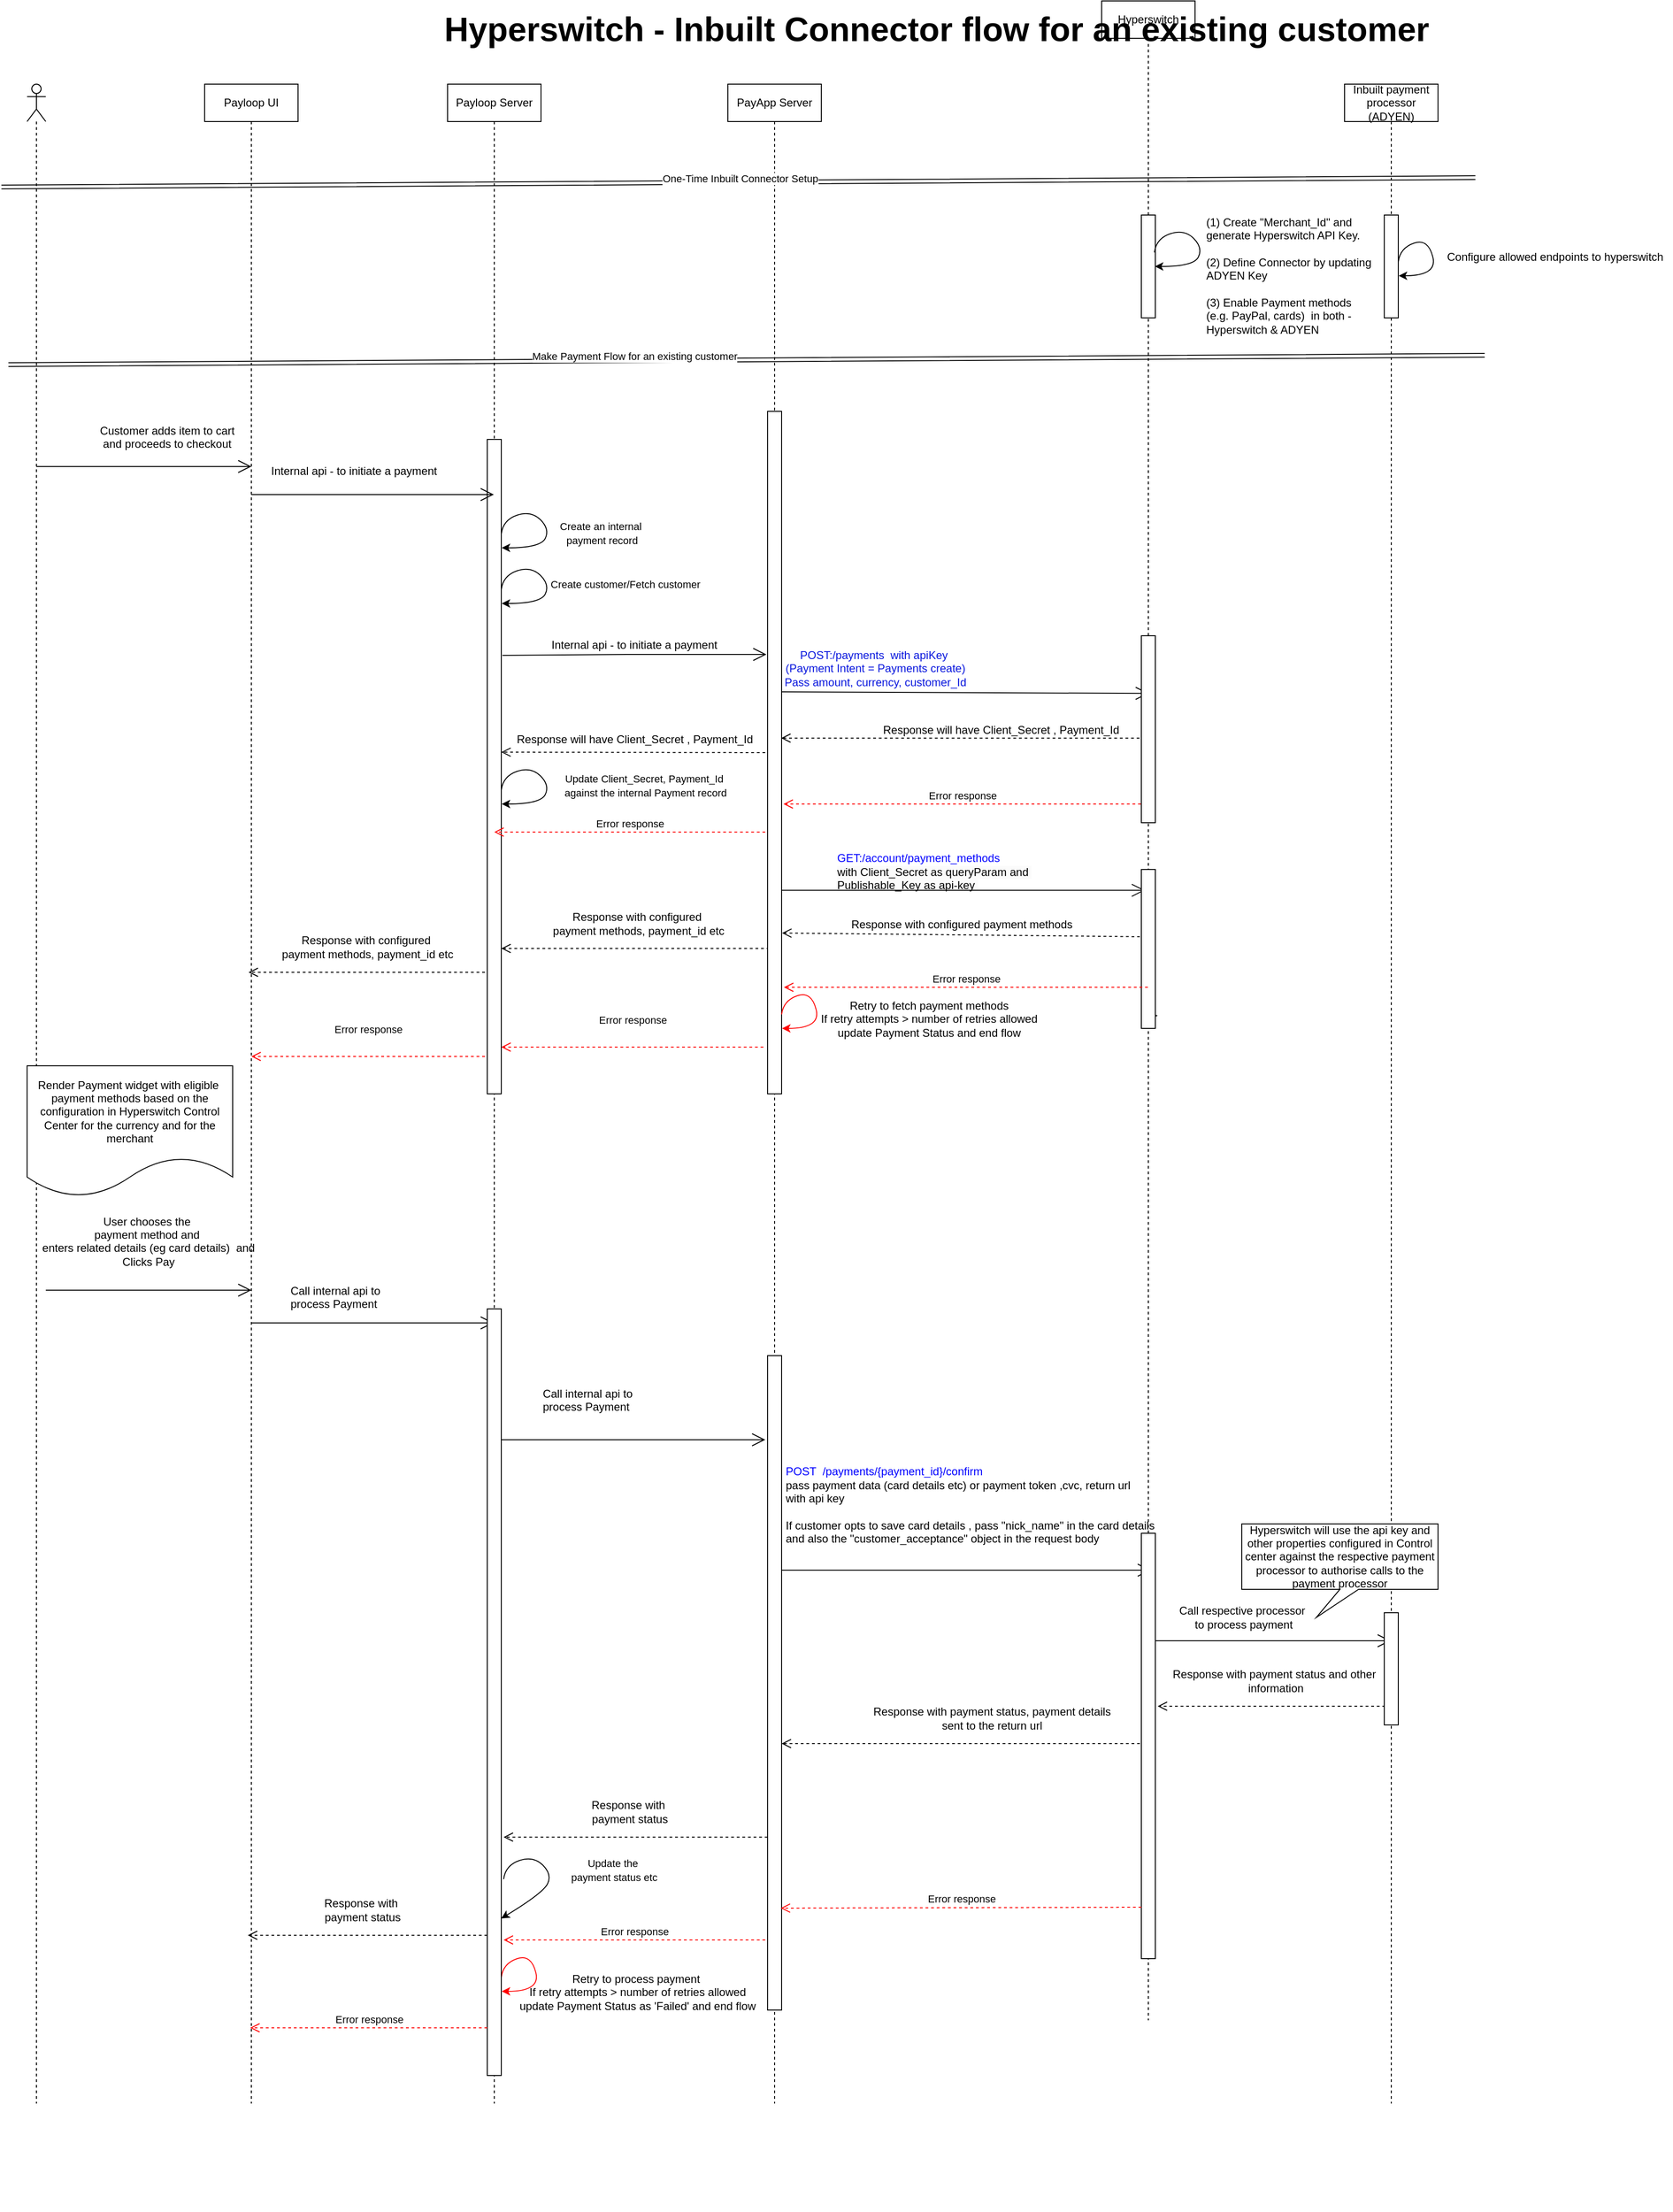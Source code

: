 <mxfile version="26.0.5">
  <diagram name="Page-1" id="5RB-Z5IFEYYmYpbcSN-R">
    <mxGraphModel dx="2117" dy="1885" grid="1" gridSize="10" guides="1" tooltips="1" connect="1" arrows="1" fold="1" page="1" pageScale="1" pageWidth="827" pageHeight="1169" math="0" shadow="0">
      <root>
        <mxCell id="0" />
        <mxCell id="1" parent="0" />
        <mxCell id="UXylYQtB0Chl43vqszvF-1" value="PayApp Server" style="shape=umlLifeline;perimeter=lifelinePerimeter;whiteSpace=wrap;html=1;container=1;dropTarget=0;collapsible=0;recursiveResize=0;outlineConnect=0;portConstraint=eastwest;newEdgeStyle={&quot;curved&quot;:0,&quot;rounded&quot;:0};" parent="1" vertex="1">
          <mxGeometry x="130" y="-1080" width="100" height="2160" as="geometry" />
        </mxCell>
        <mxCell id="UXylYQtB0Chl43vqszvF-2" value="Payloop UI" style="shape=umlLifeline;perimeter=lifelinePerimeter;whiteSpace=wrap;html=1;container=1;dropTarget=0;collapsible=0;recursiveResize=0;outlineConnect=0;portConstraint=eastwest;newEdgeStyle={&quot;curved&quot;:0,&quot;rounded&quot;:0};" parent="1" vertex="1">
          <mxGeometry x="-430" y="-1080" width="100" height="2160" as="geometry" />
        </mxCell>
        <mxCell id="UXylYQtB0Chl43vqszvF-3" value="Hyperswitch" style="shape=umlLifeline;perimeter=lifelinePerimeter;whiteSpace=wrap;html=1;container=1;dropTarget=0;collapsible=0;recursiveResize=0;outlineConnect=0;portConstraint=eastwest;newEdgeStyle={&quot;curved&quot;:0,&quot;rounded&quot;:0};" parent="1" vertex="1">
          <mxGeometry x="530" y="-1169" width="100" height="2160" as="geometry" />
        </mxCell>
        <mxCell id="UXylYQtB0Chl43vqszvF-4" value="Inbuilt payment processor (ADYEN)" style="shape=umlLifeline;perimeter=lifelinePerimeter;whiteSpace=wrap;html=1;container=1;dropTarget=0;collapsible=0;recursiveResize=0;outlineConnect=0;portConstraint=eastwest;newEdgeStyle={&quot;curved&quot;:0,&quot;rounded&quot;:0};" parent="1" vertex="1">
          <mxGeometry x="790" y="-1080" width="100" height="2160" as="geometry" />
        </mxCell>
        <mxCell id="UXylYQtB0Chl43vqszvF-5" value="" style="endArrow=open;endFill=1;endSize=12;html=1;rounded=0;" parent="1" edge="1">
          <mxGeometry width="160" relative="1" as="geometry">
            <mxPoint x="587.5" y="-260" as="sourcePoint" />
            <mxPoint x="587.5" y="-260" as="targetPoint" />
          </mxGeometry>
        </mxCell>
        <mxCell id="UXylYQtB0Chl43vqszvF-6" value="&lt;font style=&quot;font-size: 12px;&quot;&gt;Response will have Client_Secret , Payment_Id&lt;/font&gt;&lt;span style=&quot;background-color: light-dark(rgb(251, 251, 251), rgb(21, 21, 21)); color: light-dark(rgba(0, 0, 0, 0), rgb(237, 237, 237)); font-family: monospace; font-size: 0px; text-align: start;&quot;&gt;%3CmxGraphModel%3E%3Croot%3E%3CmxCell%20id%3D%220%22%2F%3E%3CmxCell%20id%3D%221%22%20parent%3D%220%22%2F%3E%3CmxCell%20id%3D%222%22%20value%3D%22%22%20style%3D%22endArrow%3Dopen%3BendFill%3D1%3BendSize%3D12%3Bhtml%3D1%3Brounded%3D0%3B%22%20edge%3D%221%22%20parent%3D%221%22%3E%3CmxGeometry%20width%3D%22160%22%20relative%3D%221%22%20as%3D%22geometry%22%3E%3CmxPoint%20x%3D%2210%22%20y%3D%22133%22%20as%3D%22sourcePoint%22%2F%3E%3CmxPoint%20x%3D%22559.5%22%20y%3D%22133%22%20as%3D%22targetPoint%22%2F%3E%3C%2FmxGeometry%3E%3C%2FmxCell%3E%3C%2Froot%3E%3C%2FmxGraphModel%3E&lt;/span&gt;" style="html=1;verticalAlign=bottom;endArrow=open;dashed=1;endSize=8;curved=0;rounded=0;" parent="1" edge="1">
          <mxGeometry x="-0.202" relative="1" as="geometry">
            <mxPoint x="576.5" y="-380.5" as="sourcePoint" />
            <mxPoint x="187" y="-380.5" as="targetPoint" />
            <mxPoint x="1" as="offset" />
          </mxGeometry>
        </mxCell>
        <mxCell id="UXylYQtB0Chl43vqszvF-7" value="&lt;span style=&quot;font-size: 12px;&quot;&gt;Response with configured payment methods&lt;/span&gt;" style="html=1;verticalAlign=bottom;endArrow=open;dashed=1;endSize=8;curved=0;rounded=0;exitX=-0.1;exitY=0.423;exitDx=0;exitDy=0;exitPerimeter=0;" parent="1" source="UXylYQtB0Chl43vqszvF-48" edge="1">
          <mxGeometry x="0.001" y="-2" relative="1" as="geometry">
            <mxPoint x="582" y="-170" as="sourcePoint" />
            <mxPoint x="188" y="-172" as="targetPoint" />
            <mxPoint as="offset" />
          </mxGeometry>
        </mxCell>
        <mxCell id="UXylYQtB0Chl43vqszvF-8" value="&lt;div style=&quot;&quot;&gt;&lt;span style=&quot;background-color: initial;&quot;&gt;&lt;font style=&quot;color: rgb(0, 0, 255);&quot;&gt;POST&amp;nbsp; /payments/{payment_id}/confirm&lt;/font&gt;&lt;/span&gt;&lt;span style=&quot;background-color: initial;&quot;&gt;&lt;font style=&quot;color: rgb(0, 0, 255);&quot; face=&quot;monospace&quot;&gt;&lt;span style=&quot;font-size: 0px;&quot;&gt;://sandbox.hyperswitch.io/payments/{payment_id}/confirm3CmxGraphModel%3E%3Croot%3E%3CmxCell%20id%3D%220%22%2F%3E%3CmxCell%20id%3D%221%22%20parent%3D%220%22%2F%3E%3CmxCell%20id%3D%222%22%20value%3D%22%22%20style%3D%22endArrow%3Dopen%3BendFill%3D1%3BendSize%3D12%3Bhtml%3D1%3Brounded%3D0%3B%22%20edge%3D%221%22%20parent%3D%221%22%3E%3CmxGeometry%20width%3D%22160%22%20relative%3D%221%22%20as%3D%22geometry%22%3E%3CmxPoint%20x%3D%22360%22%20y%3D%22380%22%20as%3D%22sourcePoint%22%2F%3E%3CmxPoint%20x%3D%22590%22%20y%3D%22380%22%20as%3D%22targetPoint%22%2F%3E%3C%2FmxGeometry%3E%3C%2FmxCell%3E%3C%2Froot%3E%3C%2FmxGraphModel%3E&lt;/span&gt;&lt;/font&gt;&lt;/span&gt;&lt;span style=&quot;background-color: initial; color: rgba(0, 0, 0, 0); font-family: monospace; font-size: 0px;&quot;&gt;%3CmxGraphModel%3E%3Croot%3E%3CmxCell%20id%3D%220%22%2F%3E%3CmxCell%20id%3D%221%22%20parent%3D%220%22%2F%3E%3CmxCell%20id%3D%222%22%20value%3D%22%22%20style%3D%22endArrow%3Dopen%3BendFill%3D1%3BendSize%3D12%3Bhtml%3D1%3Brounded%3D0%3B%22%20edge%3D%221%22%20parent%3D%221%22%3E%3CmxGeometry%20width%3D%22160%22%20relative%3D%221%22%20as%3D%22geometry%22%3E%3CmxPoint%20x%3D%22360%22%20y%3D%22380%22%20as%3D%22sourcePoint%22%2F%3E%3CmxPoint%20x%3D%22590%22%20y%3D%22380%22%20as%3D%22targetPoint%22%2F%3E%3C%2FmxGeometry%3E%3C%2FmxCell%3E%3C%2Froot%3E%3C%2FmxGraphModel%3E&lt;/span&gt;&lt;span style=&quot;background-color: initial; font-size: 0px;&quot;&gt;&lt;font style=&quot;color: rgb(0, 0, 255);&quot; face=&quot;monospace&quot;&gt;https://sandbox.hyperswitch.io/payments/{payment_id}/confirm&lt;/font&gt;&lt;/span&gt;&lt;/div&gt;&lt;div&gt;pass payment data (card details etc) or payment token ,cvc, return url&amp;nbsp;&lt;/div&gt;&lt;div&gt;with api key&lt;/div&gt;&lt;div&gt;&lt;br&gt;&lt;/div&gt;&lt;div&gt;If customer opts to save card details , pass &quot;nick_name&quot; in the card details&amp;nbsp;&lt;/div&gt;&lt;div&gt;and also the &quot;customer_acceptance&quot; object in the request body&lt;/div&gt;" style="text;html=1;align=left;verticalAlign=middle;resizable=0;points=[];autosize=1;strokeColor=none;fillColor=none;" parent="1" vertex="1">
          <mxGeometry x="190" y="390" width="420" height="100" as="geometry" />
        </mxCell>
        <mxCell id="UXylYQtB0Chl43vqszvF-9" value="" style="endArrow=open;endFill=1;endSize=12;html=1;rounded=0;" parent="1" edge="1">
          <mxGeometry width="160" relative="1" as="geometry">
            <mxPoint x="187.5" y="509.5" as="sourcePoint" />
            <mxPoint x="582.75" y="509.5" as="targetPoint" />
            <Array as="points">
              <mxPoint x="478" y="509.5" />
            </Array>
          </mxGeometry>
        </mxCell>
        <mxCell id="UXylYQtB0Chl43vqszvF-10" value="" style="endArrow=open;endFill=1;endSize=12;html=1;rounded=0;" parent="1" edge="1">
          <mxGeometry width="160" relative="1" as="geometry">
            <mxPoint x="587.5" y="585" as="sourcePoint" />
            <mxPoint x="839.5" y="585" as="targetPoint" />
          </mxGeometry>
        </mxCell>
        <mxCell id="UXylYQtB0Chl43vqszvF-11" value="&lt;div style=&quot;text-align: start;&quot;&gt;Call respective processor&lt;/div&gt;&lt;div style=&quot;text-align: start;&quot;&gt;&amp;nbsp; &amp;nbsp; &amp;nbsp;to process payment&lt;/div&gt;" style="text;html=1;align=center;verticalAlign=middle;resizable=0;points=[];autosize=1;strokeColor=none;fillColor=none;" parent="1" vertex="1">
          <mxGeometry x="600" y="540" width="160" height="40" as="geometry" />
        </mxCell>
        <mxCell id="UXylYQtB0Chl43vqszvF-12" value="&lt;span style=&quot;font-size: 12px;&quot;&gt;Response with payment status and other&amp;nbsp;&lt;/span&gt;&lt;div&gt;&lt;span style=&quot;font-size: 12px;&quot;&gt;information&lt;/span&gt;&lt;/div&gt;" style="html=1;verticalAlign=bottom;endArrow=open;dashed=1;endSize=8;curved=0;rounded=0;" parent="1" edge="1">
          <mxGeometry x="-0.002" y="-10" relative="1" as="geometry">
            <mxPoint x="839.5" y="655" as="sourcePoint" />
            <mxPoint x="590" y="655" as="targetPoint" />
            <mxPoint x="1" as="offset" />
          </mxGeometry>
        </mxCell>
        <mxCell id="UXylYQtB0Chl43vqszvF-13" value="&lt;span style=&quot;font-size: 12px;&quot;&gt;Response with payment status, payment details&amp;nbsp;&lt;/span&gt;&lt;div&gt;&lt;span style=&quot;font-size: 12px;&quot;&gt;sent to the return url&amp;nbsp;&lt;/span&gt;&lt;/div&gt;" style="html=1;verticalAlign=bottom;endArrow=open;dashed=1;endSize=8;curved=0;rounded=0;" parent="1" edge="1">
          <mxGeometry x="-0.164" y="-10" relative="1" as="geometry">
            <mxPoint x="577" y="695" as="sourcePoint" />
            <mxPoint x="187.5" y="695" as="targetPoint" />
            <mxPoint as="offset" />
          </mxGeometry>
        </mxCell>
        <mxCell id="UXylYQtB0Chl43vqszvF-15" value="&lt;span style=&quot;background-color: light-dark(#ffffff, var(--ge-dark-color, #121212));&quot;&gt;&lt;font style=&quot;color: light-dark(rgb(8, 22, 221), rgb(237, 237, 237));&quot;&gt;POST:/payments&amp;nbsp; with apiKey&amp;nbsp;&lt;/font&gt;&lt;/span&gt;&lt;div&gt;&lt;span style=&quot;background-color: light-dark(#ffffff, var(--ge-dark-color, #121212));&quot;&gt;&lt;font style=&quot;color: light-dark(rgb(8, 22, 221), rgb(237, 237, 237));&quot;&gt;(Payment Intent = Payments create)&lt;br&gt;Pass amount, currency, customer_Id&lt;/font&gt;&lt;/span&gt;&lt;/div&gt;" style="text;html=1;align=center;verticalAlign=middle;whiteSpace=wrap;rounded=0;" parent="1" vertex="1">
          <mxGeometry x="172.5" y="-470" width="230" height="30" as="geometry" />
        </mxCell>
        <mxCell id="UXylYQtB0Chl43vqszvF-16" value="" style="shape=umlLifeline;perimeter=lifelinePerimeter;whiteSpace=wrap;html=1;container=1;dropTarget=0;collapsible=0;recursiveResize=0;outlineConnect=0;portConstraint=eastwest;newEdgeStyle={&quot;curved&quot;:0,&quot;rounded&quot;:0};participant=umlActor;" parent="1" vertex="1">
          <mxGeometry x="-620" y="-1080" width="20" height="2160" as="geometry" />
        </mxCell>
        <mxCell id="UXylYQtB0Chl43vqszvF-17" value="" style="endArrow=open;endFill=1;endSize=12;html=1;rounded=0;" parent="1" source="UXylYQtB0Chl43vqszvF-16" edge="1">
          <mxGeometry width="160" relative="1" as="geometry">
            <mxPoint x="-219.5" y="-671" as="sourcePoint" />
            <mxPoint x="-380" y="-671" as="targetPoint" />
          </mxGeometry>
        </mxCell>
        <mxCell id="UXylYQtB0Chl43vqszvF-18" value="Customer adds item to cart&lt;div style=&quot;text-wrap-mode: nowrap;&quot;&gt;&lt;span style=&quot;text-wrap-mode: wrap;&quot;&gt;and proceeds to checkout&lt;/span&gt;&lt;/div&gt;&lt;div&gt;&lt;span style=&quot;text-wrap-mode: wrap;&quot;&gt;&lt;br&gt;&lt;/span&gt;&lt;/div&gt;" style="text;html=1;align=center;verticalAlign=middle;whiteSpace=wrap;rounded=0;" parent="1" vertex="1">
          <mxGeometry x="-590" y="-710" width="240" height="30" as="geometry" />
        </mxCell>
        <mxCell id="UXylYQtB0Chl43vqszvF-22" value="&lt;br&gt;&lt;div&gt;&lt;span style=&quot;color: rgb(0, 0, 255); text-wrap-mode: nowrap;&quot;&gt;GET:/account/payment_methods&lt;/span&gt;&lt;div&gt;&lt;span style=&quot;color: rgb(0, 0, 0); font-family: Helvetica; font-size: 12px; font-style: normal; font-variant-ligatures: normal; font-variant-caps: normal; font-weight: 400; letter-spacing: normal; orphans: 2; text-indent: 0px; text-transform: none; widows: 2; word-spacing: 0px; -webkit-text-stroke-width: 0px; white-space: nowrap; background-color: rgb(251, 251, 251); text-decoration-thickness: initial; text-decoration-style: initial; text-decoration-color: initial; float: none; display: inline !important;&quot;&gt;with Client_Secret as queryParam and&amp;nbsp;&lt;/span&gt;&lt;/div&gt;&lt;div&gt;&lt;span style=&quot;color: rgb(0, 0, 0); font-family: Helvetica; font-size: 12px; font-style: normal; font-variant-ligatures: normal; font-variant-caps: normal; font-weight: 400; letter-spacing: normal; orphans: 2; text-indent: 0px; text-transform: none; widows: 2; word-spacing: 0px; -webkit-text-stroke-width: 0px; white-space: nowrap; background-color: rgb(251, 251, 251); text-decoration-thickness: initial; text-decoration-style: initial; text-decoration-color: initial; float: none; display: inline !important;&quot;&gt;Publishable_Key as api-key&amp;nbsp;&lt;/span&gt;&lt;/div&gt;&lt;/div&gt;" style="text;html=1;align=left;verticalAlign=middle;whiteSpace=wrap;rounded=0;" parent="1" vertex="1">
          <mxGeometry x="245" y="-260" width="92.5" height="30" as="geometry" />
        </mxCell>
        <mxCell id="UXylYQtB0Chl43vqszvF-23" value="" style="endArrow=open;endFill=1;endSize=12;html=1;rounded=0;entryX=0.256;entryY=0.131;entryDx=0;entryDy=0;entryPerimeter=0;" parent="1" target="UXylYQtB0Chl43vqszvF-48" edge="1">
          <mxGeometry width="160" relative="1" as="geometry">
            <mxPoint x="179.5" y="-217.73" as="sourcePoint" />
            <mxPoint x="572.5" y="199.99" as="targetPoint" />
          </mxGeometry>
        </mxCell>
        <mxCell id="UXylYQtB0Chl43vqszvF-24" value="&lt;span style=&quot;font-size: 12px;&quot;&gt;Response with configured&amp;nbsp;&lt;/span&gt;&lt;div&gt;&lt;span style=&quot;font-size: 12px;&quot;&gt;payment methods, payment_id etc&lt;/span&gt;&lt;/div&gt;" style="html=1;verticalAlign=bottom;endArrow=open;dashed=1;endSize=8;curved=0;rounded=0;" parent="1" edge="1">
          <mxGeometry y="-10" relative="1" as="geometry">
            <mxPoint x="180.5" y="-155.5" as="sourcePoint" />
            <mxPoint x="-112.5" y="-155.5" as="targetPoint" />
            <mxPoint as="offset" />
          </mxGeometry>
        </mxCell>
        <mxCell id="UXylYQtB0Chl43vqszvF-25" value="" style="rounded=0;whiteSpace=wrap;html=1;" parent="1" vertex="1">
          <mxGeometry x="172.5" y="-730" width="15" height="730" as="geometry" />
        </mxCell>
        <mxCell id="UXylYQtB0Chl43vqszvF-27" value="Render Payment widget with eligible&amp;nbsp;&lt;div&gt;payment methods based on the configuration in Hyperswitch Control Center for the currency and for the merchant&lt;/div&gt;" style="shape=document;whiteSpace=wrap;html=1;boundedLbl=1;" parent="1" vertex="1">
          <mxGeometry x="-620" y="-30" width="220" height="140" as="geometry" />
        </mxCell>
        <mxCell id="UXylYQtB0Chl43vqszvF-28" value="User chooses the&amp;nbsp;&lt;div&gt;payment method and&amp;nbsp;&lt;/div&gt;&lt;div&gt;enters related&amp;nbsp;&lt;span style=&quot;background-color: transparent; color: light-dark(rgb(0, 0, 0), rgb(255, 255, 255));&quot;&gt;details (eg card details)&amp;nbsp; and Clicks Pay&lt;/span&gt;&lt;/div&gt;&lt;div&gt;&lt;div&gt;&lt;br&gt;&lt;/div&gt;&lt;/div&gt;" style="text;html=1;align=center;verticalAlign=middle;whiteSpace=wrap;rounded=0;" parent="1" vertex="1">
          <mxGeometry x="-610" y="150" width="240" height="30" as="geometry" />
        </mxCell>
        <mxCell id="UXylYQtB0Chl43vqszvF-29" value="" style="endArrow=open;endFill=1;endSize=12;html=1;rounded=0;" parent="1" edge="1">
          <mxGeometry width="160" relative="1" as="geometry">
            <mxPoint x="-600" y="210" as="sourcePoint" />
            <mxPoint x="-380" y="210" as="targetPoint" />
          </mxGeometry>
        </mxCell>
        <mxCell id="UXylYQtB0Chl43vqszvF-30" value="" style="endArrow=open;endFill=1;endSize=12;html=1;rounded=0;" parent="1" edge="1" target="CbZY9ygLQDZY-E7zsZkq-1">
          <mxGeometry width="160" relative="1" as="geometry">
            <mxPoint x="-380" y="245" as="sourcePoint" />
            <mxPoint x="-180" y="245" as="targetPoint" />
          </mxGeometry>
        </mxCell>
        <mxCell id="UXylYQtB0Chl43vqszvF-31" value="Call internal api to process Payment&amp;nbsp;&lt;div&gt;&lt;br&gt;&lt;/div&gt;" style="text;html=1;align=center;verticalAlign=middle;whiteSpace=wrap;rounded=0;" parent="1" vertex="1">
          <mxGeometry x="-90" y="320" width="140" height="30" as="geometry" />
        </mxCell>
        <mxCell id="UXylYQtB0Chl43vqszvF-32" value="&lt;span style=&quot;font-size: 12px;&quot;&gt;Response with&lt;/span&gt;&lt;div&gt;&lt;span style=&quot;font-size: 12px;&quot;&gt;&amp;nbsp;payment status&lt;/span&gt;&lt;/div&gt;" style="html=1;verticalAlign=bottom;endArrow=open;dashed=1;endSize=8;curved=0;rounded=0;" parent="1" edge="1">
          <mxGeometry x="0.069" y="-10" relative="1" as="geometry">
            <mxPoint x="172.5" y="795" as="sourcePoint" />
            <mxPoint x="-110" y="795" as="targetPoint" />
            <mxPoint x="1" as="offset" />
          </mxGeometry>
        </mxCell>
        <mxCell id="UXylYQtB0Chl43vqszvF-33" value="" style="rounded=0;whiteSpace=wrap;html=1;" parent="1" vertex="1">
          <mxGeometry x="172.5" y="280" width="15" height="700" as="geometry" />
        </mxCell>
        <mxCell id="UXylYQtB0Chl43vqszvF-34" value="" style="endArrow=open;endFill=1;endSize=12;html=1;rounded=0;" parent="1" target="UXylYQtB0Chl43vqszvF-35" edge="1">
          <mxGeometry width="160" relative="1" as="geometry">
            <mxPoint x="580" y="890" as="sourcePoint" />
            <mxPoint x="840" y="890" as="targetPoint" />
          </mxGeometry>
        </mxCell>
        <mxCell id="UXylYQtB0Chl43vqszvF-35" value="" style="rounded=0;whiteSpace=wrap;html=1;" parent="1" vertex="1">
          <mxGeometry x="572.5" y="470" width="15" height="455" as="geometry" />
        </mxCell>
        <mxCell id="UXylYQtB0Chl43vqszvF-36" value="&lt;span style=&quot;font-size: 11px; background-color: rgb(255, 255, 255);&quot;&gt;Update Client_Secret, Payment_Id&lt;/span&gt;&lt;div&gt;&lt;span style=&quot;font-size: 11px; background-color: rgb(255, 255, 255);&quot;&gt;&amp;nbsp;against the internal Payment record&lt;br&gt;&lt;/span&gt;&lt;/div&gt;" style="text;html=1;align=center;verticalAlign=middle;resizable=0;points=[];autosize=1;strokeColor=none;fillColor=none;" parent="1" vertex="1">
          <mxGeometry x="-60" y="-350" width="200" height="40" as="geometry" />
        </mxCell>
        <mxCell id="UXylYQtB0Chl43vqszvF-37" value="&lt;div&gt;&lt;span style=&quot;font-size: 11px; background-color: rgb(255, 255, 255);&quot;&gt;Create an internal&amp;nbsp;&lt;/span&gt;&lt;/div&gt;&lt;div&gt;&lt;span style=&quot;font-size: 11px; background-color: rgb(255, 255, 255);&quot;&gt;payment record&lt;/span&gt;&lt;/div&gt;" style="text;html=1;align=center;verticalAlign=middle;resizable=0;points=[];autosize=1;strokeColor=none;fillColor=none;" parent="1" vertex="1">
          <mxGeometry x="-60" y="-620" width="110" height="40" as="geometry" />
        </mxCell>
        <mxCell id="UXylYQtB0Chl43vqszvF-38" value="" style="curved=1;endArrow=classic;html=1;rounded=0;exitX=1;exitY=0.5;exitDx=0;exitDy=0;" parent="1" edge="1">
          <mxGeometry width="50" height="50" relative="1" as="geometry">
            <mxPoint x="-112.5" y="-599" as="sourcePoint" />
            <mxPoint x="-112" y="-584" as="targetPoint" />
            <Array as="points">
              <mxPoint x="-110.5" y="-614" />
              <mxPoint x="-80.5" y="-624" />
              <mxPoint x="-60.5" y="-604" />
              <mxPoint x="-70.5" y="-584" />
            </Array>
          </mxGeometry>
        </mxCell>
        <mxCell id="UXylYQtB0Chl43vqszvF-42" value="" style="curved=1;endArrow=classic;html=1;rounded=0;exitX=1;exitY=0.5;exitDx=0;exitDy=0;" parent="1" edge="1">
          <mxGeometry width="50" height="50" relative="1" as="geometry">
            <mxPoint x="-112.5" y="-325" as="sourcePoint" />
            <mxPoint x="-112" y="-310" as="targetPoint" />
            <Array as="points">
              <mxPoint x="-110.5" y="-340" />
              <mxPoint x="-80.5" y="-350" />
              <mxPoint x="-60.5" y="-330" />
              <mxPoint x="-70.5" y="-310" />
            </Array>
          </mxGeometry>
        </mxCell>
        <mxCell id="UXylYQtB0Chl43vqszvF-43" value="Error response" style="html=1;verticalAlign=bottom;endArrow=open;dashed=1;endSize=8;curved=0;rounded=0;strokeColor=#FF0000;" parent="1" edge="1">
          <mxGeometry relative="1" as="geometry">
            <mxPoint x="572" y="-310" as="sourcePoint" />
            <mxPoint x="189.5" y="-310" as="targetPoint" />
          </mxGeometry>
        </mxCell>
        <mxCell id="UXylYQtB0Chl43vqszvF-44" value="Error response" style="html=1;verticalAlign=bottom;endArrow=open;dashed=1;endSize=8;curved=0;rounded=0;strokeColor=#FF0000;" parent="1" edge="1">
          <mxGeometry y="-20" relative="1" as="geometry">
            <mxPoint x="168" y="-50" as="sourcePoint" />
            <mxPoint x="-112.5" y="-50" as="targetPoint" />
            <mxPoint as="offset" />
          </mxGeometry>
        </mxCell>
        <mxCell id="UXylYQtB0Chl43vqszvF-45" value="" style="curved=1;endArrow=classic;html=1;rounded=0;exitX=1;exitY=0.5;exitDx=0;exitDy=0;strokeColor=#FF0000;" parent="1" edge="1">
          <mxGeometry width="50" height="50" relative="1" as="geometry">
            <mxPoint x="187.5" y="-85" as="sourcePoint" />
            <mxPoint x="188" y="-70" as="targetPoint" />
            <Array as="points">
              <mxPoint x="189.5" y="-100" />
              <mxPoint x="219.5" y="-110" />
              <mxPoint x="229.5" y="-70" />
            </Array>
          </mxGeometry>
        </mxCell>
        <mxCell id="UXylYQtB0Chl43vqszvF-47" value="" style="html=1;verticalAlign=bottom;endArrow=open;dashed=1;endSize=8;curved=0;rounded=0;entryX=1.167;entryY=0.92;entryDx=0;entryDy=0;entryPerimeter=0;" parent="1" source="UXylYQtB0Chl43vqszvF-3" target="UXylYQtB0Chl43vqszvF-48" edge="1">
          <mxGeometry x="-0.161" y="-10" relative="1" as="geometry">
            <mxPoint x="580" y="430" as="sourcePoint" />
            <mxPoint x="190.005" y="429.8" as="targetPoint" />
            <mxPoint as="offset" />
          </mxGeometry>
        </mxCell>
        <mxCell id="UXylYQtB0Chl43vqszvF-48" value="" style="rounded=0;whiteSpace=wrap;html=1;" parent="1" vertex="1">
          <mxGeometry x="572.5" y="-240" width="15" height="170" as="geometry" />
        </mxCell>
        <mxCell id="UXylYQtB0Chl43vqszvF-50" value="Error response" style="html=1;verticalAlign=bottom;endArrow=open;dashed=1;endSize=8;curved=0;rounded=0;strokeColor=#FF0000;" parent="1" edge="1">
          <mxGeometry relative="1" as="geometry">
            <mxPoint x="579.5" y="-114" as="sourcePoint" />
            <mxPoint x="190" y="-114" as="targetPoint" />
          </mxGeometry>
        </mxCell>
        <mxCell id="UXylYQtB0Chl43vqszvF-53" value="Error response" style="html=1;verticalAlign=bottom;endArrow=open;dashed=1;endSize=8;curved=0;rounded=0;strokeColor=#FF0000;" parent="1" edge="1">
          <mxGeometry relative="1" as="geometry">
            <mxPoint x="170" y="905" as="sourcePoint" />
            <mxPoint x="-110" y="905" as="targetPoint" />
          </mxGeometry>
        </mxCell>
        <mxCell id="UXylYQtB0Chl43vqszvF-54" value="Error response" style="html=1;verticalAlign=bottom;endArrow=open;dashed=1;endSize=8;curved=0;rounded=0;strokeColor=#FF0000;entryX=0.744;entryY=0.736;entryDx=0;entryDy=0;entryPerimeter=0;exitX=-0.144;exitY=0.602;exitDx=0;exitDy=0;exitPerimeter=0;" parent="1" edge="1">
          <mxGeometry relative="1" as="geometry">
            <mxPoint x="572.5" y="870" as="sourcePoint" />
            <mxPoint x="186.5" y="871" as="targetPoint" />
          </mxGeometry>
        </mxCell>
        <mxCell id="UXylYQtB0Chl43vqszvF-55" value="" style="curved=1;endArrow=classic;html=1;rounded=0;exitX=1;exitY=0.5;exitDx=0;exitDy=0;strokeColor=#FF0000;" parent="1" edge="1">
          <mxGeometry width="50" height="50" relative="1" as="geometry">
            <mxPoint x="-112.5" y="945" as="sourcePoint" />
            <mxPoint x="-112" y="960" as="targetPoint" />
            <Array as="points">
              <mxPoint x="-110.5" y="930" />
              <mxPoint x="-80.5" y="920" />
              <mxPoint x="-70.5" y="960" />
            </Array>
          </mxGeometry>
        </mxCell>
        <mxCell id="UXylYQtB0Chl43vqszvF-56" value="&lt;span style=&quot;color: rgba(0, 0, 0, 0); font-family: monospace; font-size: 0px; text-align: start;&quot;&gt;%3CmxGraphModel%3E%3Croot%3E%3CmxCell%20id%3D%220%22%2F%3E%3CmxCell%20id%3D%221%22%20parent%3D%220%22%2F%3E%3CmxCell%20id%3D%222%22%20value%3D%22Retry%20to%20fetch%20payment%20methods%26lt%3Bdiv%26gt%3BIf%20retry%20attempts%20%26amp%3Bgt%3B%20number%20of%20retries%26lt%3B%2Fdiv%26gt%3B%26lt%3Bdiv%26gt%3Bupdate%20Payment%20Status%20and%20end%20flow%26lt%3B%2Fdiv%26gt%3B%22%20style%3D%22text%3Bhtml%3D1%3Balign%3Dcenter%3BverticalAlign%3Dmiddle%3Bresizable%3D0%3Bpoints%3D%5B%5D%3Bautosize%3D1%3BstrokeColor%3Dnone%3BfillColor%3Dnone%3B%22%20vertex%3D%221%22%20parent%3D%221%22%3E%3CmxGeometry%20x%3D%22220%22%20y%3D%22470%22%20width%3D%22220%22%20height%3D%2260%22%20as%3D%22geometry%22%2F%3E%3C%2FmxCell%3E%3C%2Froot%3E%3C%2FmxGraphModel%3E&lt;/span&gt;" style="text;html=1;align=center;verticalAlign=middle;resizable=0;points=[];autosize=1;strokeColor=none;fillColor=none;" parent="1" vertex="1">
          <mxGeometry x="345" y="1165" width="20" height="30" as="geometry" />
        </mxCell>
        <mxCell id="UXylYQtB0Chl43vqszvF-57" value="Retry to process payment&amp;nbsp;&lt;div&gt;If retry attempts &amp;gt; number of retries allowed&lt;/div&gt;&lt;div&gt;update Payment Status as &#39;Failed&#39; and end flow&lt;/div&gt;" style="text;html=1;align=center;verticalAlign=middle;resizable=0;points=[];autosize=1;strokeColor=none;fillColor=none;" parent="1" vertex="1">
          <mxGeometry x="-107.5" y="931" width="280" height="60" as="geometry" />
        </mxCell>
        <mxCell id="UXylYQtB0Chl43vqszvF-58" value="Hyperswitch will use the api key and other properties configured in Control center against the respective payment processor to authorise calls to the payment processor" style="shape=callout;whiteSpace=wrap;html=1;perimeter=calloutPerimeter;position2=0.38;" parent="1" vertex="1">
          <mxGeometry x="680" y="460" width="210" height="100" as="geometry" />
        </mxCell>
        <mxCell id="UXylYQtB0Chl43vqszvF-59" value="&lt;b&gt;&lt;font style=&quot;font-size: 36px;&quot;&gt;Hyperswitch - Inbuilt Connector flow for an existing customer&lt;/font&gt;&lt;/b&gt;" style="text;html=1;align=center;verticalAlign=middle;resizable=0;points=[];autosize=1;strokeColor=none;fillColor=none;" parent="1" vertex="1">
          <mxGeometry x="-187.5" y="-1169" width="1080" height="60" as="geometry" />
        </mxCell>
        <mxCell id="UXylYQtB0Chl43vqszvF-60" value="" style="rounded=0;whiteSpace=wrap;html=1;" parent="1" vertex="1">
          <mxGeometry x="832.5" y="555" width="15" height="120" as="geometry" />
        </mxCell>
        <mxCell id="UXylYQtB0Chl43vqszvF-61" value="" style="shape=link;html=1;rounded=0;" parent="1" edge="1">
          <mxGeometry width="100" relative="1" as="geometry">
            <mxPoint x="-647.5" y="-970" as="sourcePoint" />
            <mxPoint x="930" y="-980" as="targetPoint" />
          </mxGeometry>
        </mxCell>
        <mxCell id="UXylYQtB0Chl43vqszvF-62" value="One-Time Inbuilt Connector Setup" style="edgeLabel;html=1;align=center;verticalAlign=middle;resizable=0;points=[];" parent="UXylYQtB0Chl43vqszvF-61" connectable="0" vertex="1">
          <mxGeometry x="-0.07" y="-2" relative="1" as="geometry">
            <mxPoint x="57" y="-7" as="offset" />
          </mxGeometry>
        </mxCell>
        <mxCell id="UXylYQtB0Chl43vqszvF-63" value="" style="shape=link;html=1;rounded=0;" parent="1" edge="1">
          <mxGeometry width="100" relative="1" as="geometry">
            <mxPoint x="-640" y="-780" as="sourcePoint" />
            <mxPoint x="940" y="-790" as="targetPoint" />
          </mxGeometry>
        </mxCell>
        <mxCell id="UXylYQtB0Chl43vqszvF-64" value="Make Payment Flow for an existing customer" style="edgeLabel;html=1;align=center;verticalAlign=middle;resizable=0;points=[];" parent="UXylYQtB0Chl43vqszvF-63" connectable="0" vertex="1">
          <mxGeometry x="-0.07" y="-2" relative="1" as="geometry">
            <mxPoint x="-65" y="-7" as="offset" />
          </mxGeometry>
        </mxCell>
        <mxCell id="UXylYQtB0Chl43vqszvF-65" value="" style="rounded=0;whiteSpace=wrap;html=1;" parent="1" vertex="1">
          <mxGeometry x="572.5" y="-940" width="15" height="110" as="geometry" />
        </mxCell>
        <mxCell id="UXylYQtB0Chl43vqszvF-66" value="" style="curved=1;endArrow=classic;html=1;rounded=0;exitX=1;exitY=0.5;exitDx=0;exitDy=0;" parent="1" edge="1">
          <mxGeometry width="50" height="50" relative="1" as="geometry">
            <mxPoint x="586.5" y="-900" as="sourcePoint" />
            <mxPoint x="587" y="-885" as="targetPoint" />
            <Array as="points">
              <mxPoint x="588.5" y="-915" />
              <mxPoint x="618.5" y="-925" />
              <mxPoint x="638.5" y="-905" />
              <mxPoint x="628.5" y="-885" />
            </Array>
          </mxGeometry>
        </mxCell>
        <mxCell id="UXylYQtB0Chl43vqszvF-67" value="(1) Create &quot;Merchant_Id&quot; and generate Hyperswitch API Key.&amp;nbsp;&lt;div&gt;&lt;br&gt;&lt;/div&gt;&lt;div&gt;(2) Define Connector by updating ADYEN Key&lt;/div&gt;&lt;div&gt;&lt;br&gt;&lt;/div&gt;&lt;div&gt;(3) Enable Payment methods (e.g. PayPal, cards)&amp;nbsp; in both - Hyperswitch &amp;amp; ADYEN&lt;/div&gt;" style="text;html=1;align=left;verticalAlign=middle;whiteSpace=wrap;rounded=0;" parent="1" vertex="1">
          <mxGeometry x="640" y="-930" width="180" height="110" as="geometry" />
        </mxCell>
        <mxCell id="UXylYQtB0Chl43vqszvF-68" value="&lt;div&gt;&lt;span style=&quot;font-size: 11px; background-color: rgb(255, 255, 255);&quot;&gt;Create customer/Fetch customer&lt;/span&gt;&lt;/div&gt;" style="text;html=1;align=center;verticalAlign=middle;resizable=0;points=[];autosize=1;strokeColor=none;fillColor=none;" parent="1" vertex="1">
          <mxGeometry x="-70" y="-560" width="180" height="30" as="geometry" />
        </mxCell>
        <mxCell id="UXylYQtB0Chl43vqszvF-69" value="" style="curved=1;endArrow=classic;html=1;rounded=0;exitX=1;exitY=0.5;exitDx=0;exitDy=0;" parent="1" edge="1">
          <mxGeometry width="50" height="50" relative="1" as="geometry">
            <mxPoint x="-112.5" y="-539.5" as="sourcePoint" />
            <mxPoint x="-112" y="-524.5" as="targetPoint" />
            <Array as="points">
              <mxPoint x="-110.5" y="-554.5" />
              <mxPoint x="-80.5" y="-564.5" />
              <mxPoint x="-60.5" y="-544.5" />
              <mxPoint x="-70.5" y="-524.5" />
            </Array>
          </mxGeometry>
        </mxCell>
        <mxCell id="UXylYQtB0Chl43vqszvF-81" value="" style="endArrow=open;endFill=1;endSize=12;html=1;rounded=0;entryX=0.567;entryY=0.198;entryDx=0;entryDy=0;entryPerimeter=0;" parent="1" edge="1">
          <mxGeometry width="160" relative="1" as="geometry">
            <mxPoint x="187.5" y="-430" as="sourcePoint" />
            <mxPoint x="580.505" y="-428.32" as="targetPoint" />
          </mxGeometry>
        </mxCell>
        <mxCell id="UXylYQtB0Chl43vqszvF-82" value="" style="rounded=0;whiteSpace=wrap;html=1;" parent="1" vertex="1">
          <mxGeometry x="572.5" y="-490" width="15" height="200" as="geometry" />
        </mxCell>
        <mxCell id="UXylYQtB0Chl43vqszvF-86" value="Retry to fetch payment methods&lt;div&gt;If retry attempts &amp;gt; number of retries allowed&lt;/div&gt;&lt;div&gt;update Payment Status and end flow&lt;/div&gt;" style="text;html=1;align=center;verticalAlign=middle;resizable=0;points=[];autosize=1;strokeColor=none;fillColor=none;" parent="1" vertex="1">
          <mxGeometry x="215" y="-110" width="260" height="60" as="geometry" />
        </mxCell>
        <mxCell id="CbZY9ygLQDZY-E7zsZkq-1" value="Payloop Server" style="shape=umlLifeline;perimeter=lifelinePerimeter;whiteSpace=wrap;html=1;container=1;dropTarget=0;collapsible=0;recursiveResize=0;outlineConnect=0;portConstraint=eastwest;newEdgeStyle={&quot;curved&quot;:0,&quot;rounded&quot;:0};" vertex="1" parent="1">
          <mxGeometry x="-170" y="-1080" width="100" height="2160" as="geometry" />
        </mxCell>
        <mxCell id="CbZY9ygLQDZY-E7zsZkq-2" value="" style="rounded=0;whiteSpace=wrap;html=1;" vertex="1" parent="1">
          <mxGeometry x="832.5" y="-940" width="15" height="110" as="geometry" />
        </mxCell>
        <mxCell id="CbZY9ygLQDZY-E7zsZkq-3" value="" style="curved=1;endArrow=classic;html=1;rounded=0;exitX=1;exitY=0.5;exitDx=0;exitDy=0;" edge="1" parent="1">
          <mxGeometry width="50" height="50" relative="1" as="geometry">
            <mxPoint x="847.5" y="-890" as="sourcePoint" />
            <mxPoint x="848" y="-875" as="targetPoint" />
            <Array as="points">
              <mxPoint x="849.5" y="-905" />
              <mxPoint x="879.5" y="-915" />
              <mxPoint x="889.5" y="-875" />
            </Array>
          </mxGeometry>
        </mxCell>
        <mxCell id="CbZY9ygLQDZY-E7zsZkq-4" value="Configure allowed endpoints to hyperswitch" style="text;html=1;align=center;verticalAlign=middle;resizable=0;points=[];autosize=1;strokeColor=none;fillColor=none;" vertex="1" parent="1">
          <mxGeometry x="890" y="-910" width="250" height="30" as="geometry" />
        </mxCell>
        <mxCell id="CbZY9ygLQDZY-E7zsZkq-5" value="" style="rounded=0;whiteSpace=wrap;html=1;" vertex="1" parent="1">
          <mxGeometry x="-127.5" y="-700" width="15" height="700" as="geometry" />
        </mxCell>
        <mxCell id="CbZY9ygLQDZY-E7zsZkq-6" value="" style="endArrow=open;endFill=1;endSize=12;html=1;rounded=0;" edge="1" parent="1">
          <mxGeometry width="160" relative="1" as="geometry">
            <mxPoint x="-380" y="-641" as="sourcePoint" />
            <mxPoint x="-120.5" y="-641" as="targetPoint" />
            <Array as="points">
              <mxPoint x="-269.5" y="-641" />
            </Array>
          </mxGeometry>
        </mxCell>
        <mxCell id="CbZY9ygLQDZY-E7zsZkq-7" value="&lt;div&gt;&lt;span style=&quot;text-wrap-mode: wrap;&quot;&gt;Internal api - to initiate a payment&lt;/span&gt;&lt;/div&gt;" style="text;html=1;align=center;verticalAlign=middle;whiteSpace=wrap;rounded=0;" vertex="1" parent="1">
          <mxGeometry x="-390" y="-681" width="240" height="30" as="geometry" />
        </mxCell>
        <mxCell id="CbZY9ygLQDZY-E7zsZkq-8" value="" style="endArrow=open;endFill=1;endSize=12;html=1;rounded=0;" edge="1" parent="1">
          <mxGeometry width="160" relative="1" as="geometry">
            <mxPoint x="-111.25" y="-469" as="sourcePoint" />
            <mxPoint x="171.25" y="-470" as="targetPoint" />
            <Array as="points">
              <mxPoint x="22.25" y="-470" />
            </Array>
          </mxGeometry>
        </mxCell>
        <mxCell id="CbZY9ygLQDZY-E7zsZkq-9" value="&lt;div&gt;&lt;span style=&quot;text-wrap-mode: wrap;&quot;&gt;Internal api - to initiate a payment&lt;/span&gt;&lt;/div&gt;" style="text;html=1;align=center;verticalAlign=middle;whiteSpace=wrap;rounded=0;" vertex="1" parent="1">
          <mxGeometry x="-90" y="-490" width="240" height="20" as="geometry" />
        </mxCell>
        <mxCell id="CbZY9ygLQDZY-E7zsZkq-11" value="&lt;span style=&quot;font-size: 12px;&quot;&gt;Response with configured&amp;nbsp;&lt;/span&gt;&lt;div&gt;&lt;span style=&quot;font-size: 12px;&quot;&gt;payment methods, payment_id etc&lt;/span&gt;&lt;/div&gt;" style="html=1;verticalAlign=bottom;endArrow=open;dashed=1;endSize=8;curved=0;rounded=0;" edge="1" parent="1">
          <mxGeometry y="-10" relative="1" as="geometry">
            <mxPoint x="-130" y="-130" as="sourcePoint" />
            <mxPoint x="-383" y="-130" as="targetPoint" />
            <mxPoint as="offset" />
          </mxGeometry>
        </mxCell>
        <mxCell id="CbZY9ygLQDZY-E7zsZkq-17" value="" style="rounded=0;whiteSpace=wrap;html=1;" vertex="1" parent="1">
          <mxGeometry x="-127.5" y="230" width="15" height="820" as="geometry" />
        </mxCell>
        <mxCell id="CbZY9ygLQDZY-E7zsZkq-18" value="" style="endArrow=open;endFill=1;endSize=12;html=1;rounded=0;" edge="1" parent="1">
          <mxGeometry width="160" relative="1" as="geometry">
            <mxPoint x="-112.5" y="370" as="sourcePoint" />
            <mxPoint x="170" y="370" as="targetPoint" />
          </mxGeometry>
        </mxCell>
        <mxCell id="CbZY9ygLQDZY-E7zsZkq-19" value="Call internal api to process Payment&amp;nbsp;&lt;div&gt;&lt;br&gt;&lt;/div&gt;" style="text;html=1;align=center;verticalAlign=middle;whiteSpace=wrap;rounded=0;" vertex="1" parent="1">
          <mxGeometry x="-360" y="210" width="140" height="30" as="geometry" />
        </mxCell>
        <mxCell id="CbZY9ygLQDZY-E7zsZkq-20" value="&lt;span style=&quot;font-size: 12px;&quot;&gt;Response with&lt;/span&gt;&lt;div&gt;&lt;span style=&quot;font-size: 12px;&quot;&gt;&amp;nbsp;payment status&lt;/span&gt;&lt;/div&gt;" style="html=1;verticalAlign=bottom;endArrow=open;dashed=1;endSize=8;curved=0;rounded=0;" edge="1" parent="1">
          <mxGeometry x="0.069" y="-10" relative="1" as="geometry">
            <mxPoint x="-127.5" y="900" as="sourcePoint" />
            <mxPoint x="-383.75" y="900" as="targetPoint" />
            <mxPoint x="1" as="offset" />
          </mxGeometry>
        </mxCell>
        <mxCell id="CbZY9ygLQDZY-E7zsZkq-21" value="Error response" style="html=1;verticalAlign=bottom;endArrow=open;dashed=1;endSize=8;curved=0;rounded=0;strokeColor=#FF0000;" edge="1" parent="1">
          <mxGeometry relative="1" as="geometry">
            <mxPoint x="-127.5" y="999" as="sourcePoint" />
            <mxPoint x="-381.25" y="999" as="targetPoint" />
          </mxGeometry>
        </mxCell>
        <mxCell id="CbZY9ygLQDZY-E7zsZkq-22" value="&lt;font style=&quot;font-size: 12px;&quot;&gt;Response will have Client_Secret , Payment_Id&lt;/font&gt;&lt;span style=&quot;background-color: light-dark(rgb(251, 251, 251), rgb(21, 21, 21)); color: light-dark(rgba(0, 0, 0, 0), rgb(237, 237, 237)); font-family: monospace; font-size: 0px; text-align: start;&quot;&gt;%3CmxGraphModel%3E%3Croot%3E%3CmxCell%20id%3D%220%22%2F%3E%3CmxCell%20id%3D%221%22%20parent%3D%220%22%2F%3E%3CmxCell%20id%3D%222%22%20value%3D%22%22%20style%3D%22endArrow%3Dopen%3BendFill%3D1%3BendSize%3D12%3Bhtml%3D1%3Brounded%3D0%3B%22%20edge%3D%221%22%20parent%3D%221%22%3E%3CmxGeometry%20width%3D%22160%22%20relative%3D%221%22%20as%3D%22geometry%22%3E%3CmxPoint%20x%3D%2210%22%20y%3D%22133%22%20as%3D%22sourcePoint%22%2F%3E%3CmxPoint%20x%3D%22559.5%22%20y%3D%22133%22%20as%3D%22targetPoint%22%2F%3E%3C%2FmxGeometry%3E%3C%2FmxCell%3E%3C%2Froot%3E%3C%2FmxGraphModel%3E&lt;/span&gt;" style="html=1;verticalAlign=bottom;endArrow=open;dashed=1;endSize=8;curved=0;rounded=0;" edge="1" parent="1">
          <mxGeometry x="-0.009" y="-5" relative="1" as="geometry">
            <mxPoint x="170" y="-365" as="sourcePoint" />
            <mxPoint x="-112.5" y="-365.5" as="targetPoint" />
            <mxPoint as="offset" />
          </mxGeometry>
        </mxCell>
        <mxCell id="CbZY9ygLQDZY-E7zsZkq-23" value="Error response" style="html=1;verticalAlign=bottom;endArrow=open;dashed=1;endSize=8;curved=0;rounded=0;strokeColor=#FF0000;" edge="1" parent="1">
          <mxGeometry relative="1" as="geometry">
            <mxPoint x="170" y="-280" as="sourcePoint" />
            <mxPoint x="-120" y="-280" as="targetPoint" />
          </mxGeometry>
        </mxCell>
        <mxCell id="CbZY9ygLQDZY-E7zsZkq-24" value="Error response" style="html=1;verticalAlign=bottom;endArrow=open;dashed=1;endSize=8;curved=0;rounded=0;strokeColor=#FF0000;" edge="1" parent="1">
          <mxGeometry y="-20" relative="1" as="geometry">
            <mxPoint x="-130" y="-40" as="sourcePoint" />
            <mxPoint x="-380" y="-40" as="targetPoint" />
            <mxPoint as="offset" />
          </mxGeometry>
        </mxCell>
        <mxCell id="CbZY9ygLQDZY-E7zsZkq-25" value="&lt;span style=&quot;font-size: 11px; background-color: rgb(255, 255, 255);&quot;&gt;Update the&amp;nbsp;&lt;/span&gt;&lt;div&gt;&lt;span style=&quot;font-size: 11px; background-color: rgb(255, 255, 255);&quot;&gt;payment status etc&lt;br&gt;&lt;/span&gt;&lt;/div&gt;" style="text;html=1;align=center;verticalAlign=middle;resizable=0;points=[];autosize=1;strokeColor=none;fillColor=none;" vertex="1" parent="1">
          <mxGeometry x="-52.5" y="810" width="120" height="40" as="geometry" />
        </mxCell>
        <mxCell id="CbZY9ygLQDZY-E7zsZkq-26" value="" style="curved=1;endArrow=classic;html=1;rounded=0;exitX=1;exitY=0.5;exitDx=0;exitDy=0;entryX=0.833;entryY=0.802;entryDx=0;entryDy=0;entryPerimeter=0;" edge="1" parent="1">
          <mxGeometry width="50" height="50" relative="1" as="geometry">
            <mxPoint x="-110" y="840" as="sourcePoint" />
            <mxPoint x="-112.5" y="882" as="targetPoint" />
            <Array as="points">
              <mxPoint x="-108" y="825" />
              <mxPoint x="-78" y="815" />
              <mxPoint x="-58" y="835" />
              <mxPoint x="-68" y="855" />
            </Array>
          </mxGeometry>
        </mxCell>
      </root>
    </mxGraphModel>
  </diagram>
</mxfile>
